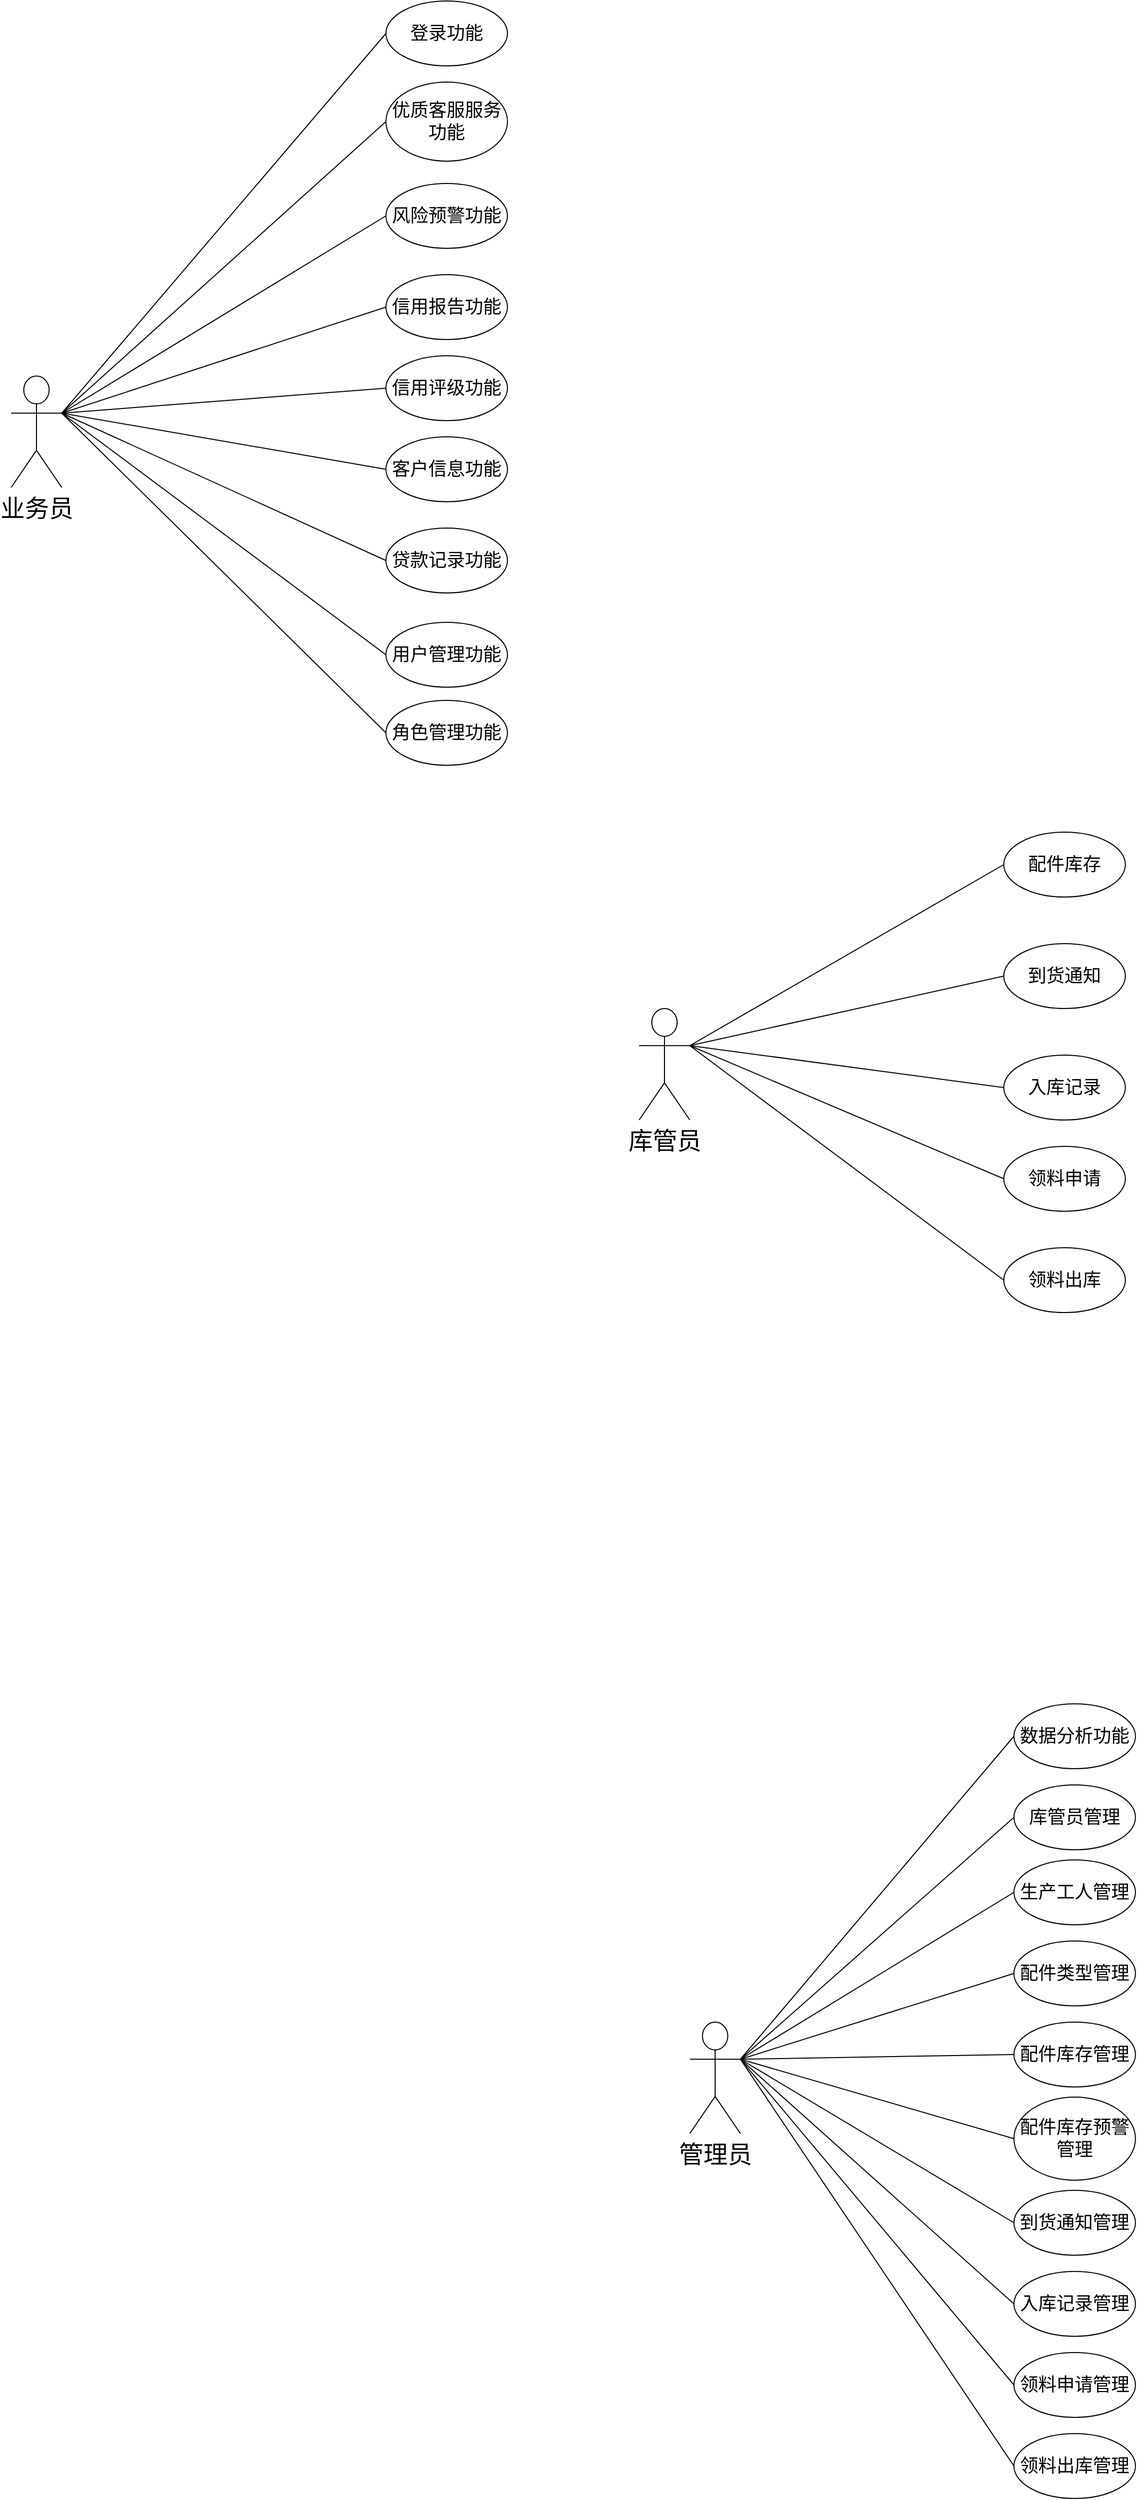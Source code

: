 <mxfile version="26.1.0">
  <diagram name="第 1 页" id="FZAtXH--1JHFpSCo6OQT">
    <mxGraphModel dx="3372" dy="4756" grid="1" gridSize="10" guides="1" tooltips="1" connect="1" arrows="1" fold="1" page="1" pageScale="1" pageWidth="827" pageHeight="1169" math="0" shadow="0">
      <root>
        <mxCell id="0" />
        <mxCell id="1" parent="0" />
        <mxCell id="ir-GsV6Cq0Wgvs_C2lxC-1" value="&lt;font style=&quot;font-size: 24px;&quot;&gt;管理员&lt;/font&gt;" style="shape=umlActor;verticalLabelPosition=bottom;verticalAlign=top;html=1;outlineConnect=0;" parent="1" vertex="1">
          <mxGeometry y="-436" width="50" height="110" as="geometry" />
        </mxCell>
        <mxCell id="ir-GsV6Cq0Wgvs_C2lxC-2" value="&lt;font style=&quot;font-size: 18px;&quot;&gt;数据分析功能&lt;/font&gt;" style="ellipse;whiteSpace=wrap;html=1;" parent="1" vertex="1">
          <mxGeometry x="320" y="-750" width="120" height="64" as="geometry" />
        </mxCell>
        <mxCell id="ir-GsV6Cq0Wgvs_C2lxC-3" value="&lt;font style=&quot;font-size: 18px;&quot;&gt;库管员管理&lt;/font&gt;" style="ellipse;whiteSpace=wrap;html=1;" parent="1" vertex="1">
          <mxGeometry x="320" y="-670" width="120" height="64" as="geometry" />
        </mxCell>
        <mxCell id="ir-GsV6Cq0Wgvs_C2lxC-4" value="&lt;font style=&quot;font-size: 18px;&quot;&gt;生产工人管理&lt;/font&gt;" style="ellipse;whiteSpace=wrap;html=1;" parent="1" vertex="1">
          <mxGeometry x="320" y="-596" width="120" height="64" as="geometry" />
        </mxCell>
        <mxCell id="ir-GsV6Cq0Wgvs_C2lxC-5" value="&lt;font style=&quot;font-size: 18px;&quot;&gt;配件类型管理&lt;/font&gt;" style="ellipse;whiteSpace=wrap;html=1;" parent="1" vertex="1">
          <mxGeometry x="320" y="-516" width="120" height="64" as="geometry" />
        </mxCell>
        <mxCell id="ir-GsV6Cq0Wgvs_C2lxC-6" value="&lt;font style=&quot;font-size: 18px;&quot;&gt;配件库存管理&lt;/font&gt;" style="ellipse;whiteSpace=wrap;html=1;" parent="1" vertex="1">
          <mxGeometry x="320" y="-436" width="120" height="64" as="geometry" />
        </mxCell>
        <mxCell id="ir-GsV6Cq0Wgvs_C2lxC-7" value="&lt;font style=&quot;font-size: 18px;&quot;&gt;配件库存预警管理&lt;/font&gt;" style="ellipse;whiteSpace=wrap;html=1;" parent="1" vertex="1">
          <mxGeometry x="320" y="-362" width="120" height="82" as="geometry" />
        </mxCell>
        <mxCell id="ir-GsV6Cq0Wgvs_C2lxC-8" value="&lt;font style=&quot;font-size: 18px;&quot;&gt;到货通知管理&lt;/font&gt;" style="ellipse;whiteSpace=wrap;html=1;" parent="1" vertex="1">
          <mxGeometry x="320" y="-270" width="120" height="64" as="geometry" />
        </mxCell>
        <mxCell id="ir-GsV6Cq0Wgvs_C2lxC-9" value="&lt;font style=&quot;font-size: 18px;&quot;&gt;入库记录管理&lt;/font&gt;" style="ellipse;whiteSpace=wrap;html=1;" parent="1" vertex="1">
          <mxGeometry x="320" y="-190" width="120" height="64" as="geometry" />
        </mxCell>
        <mxCell id="ir-GsV6Cq0Wgvs_C2lxC-10" value="&lt;font style=&quot;font-size: 18px;&quot;&gt;领料申请管理&lt;/font&gt;" style="ellipse;whiteSpace=wrap;html=1;" parent="1" vertex="1">
          <mxGeometry x="320" y="-110" width="120" height="64" as="geometry" />
        </mxCell>
        <mxCell id="ir-GsV6Cq0Wgvs_C2lxC-11" value="&lt;font style=&quot;font-size: 18px;&quot;&gt;领料出库管理&lt;/font&gt;" style="ellipse;whiteSpace=wrap;html=1;" parent="1" vertex="1">
          <mxGeometry x="320" y="-30" width="120" height="64" as="geometry" />
        </mxCell>
        <mxCell id="ir-GsV6Cq0Wgvs_C2lxC-12" value="" style="endArrow=none;html=1;rounded=0;exitX=1;exitY=0.333;exitDx=0;exitDy=0;exitPerimeter=0;entryX=0;entryY=0.5;entryDx=0;entryDy=0;" parent="1" source="ir-GsV6Cq0Wgvs_C2lxC-1" target="ir-GsV6Cq0Wgvs_C2lxC-2" edge="1">
          <mxGeometry width="50" height="50" relative="1" as="geometry">
            <mxPoint x="390" y="-430" as="sourcePoint" />
            <mxPoint x="440" y="-480" as="targetPoint" />
          </mxGeometry>
        </mxCell>
        <mxCell id="ir-GsV6Cq0Wgvs_C2lxC-13" value="" style="endArrow=none;html=1;rounded=0;exitX=1;exitY=0.333;exitDx=0;exitDy=0;exitPerimeter=0;entryX=0;entryY=0.5;entryDx=0;entryDy=0;" parent="1" source="ir-GsV6Cq0Wgvs_C2lxC-1" target="ir-GsV6Cq0Wgvs_C2lxC-3" edge="1">
          <mxGeometry width="50" height="50" relative="1" as="geometry">
            <mxPoint x="60" y="-389" as="sourcePoint" />
            <mxPoint x="330" y="-708" as="targetPoint" />
          </mxGeometry>
        </mxCell>
        <mxCell id="ir-GsV6Cq0Wgvs_C2lxC-14" value="" style="endArrow=none;html=1;rounded=0;exitX=1;exitY=0.333;exitDx=0;exitDy=0;exitPerimeter=0;entryX=0;entryY=0.5;entryDx=0;entryDy=0;" parent="1" source="ir-GsV6Cq0Wgvs_C2lxC-1" target="ir-GsV6Cq0Wgvs_C2lxC-4" edge="1">
          <mxGeometry width="50" height="50" relative="1" as="geometry">
            <mxPoint x="60" y="-389" as="sourcePoint" />
            <mxPoint x="330" y="-628" as="targetPoint" />
          </mxGeometry>
        </mxCell>
        <mxCell id="ir-GsV6Cq0Wgvs_C2lxC-15" value="" style="endArrow=none;html=1;rounded=0;exitX=1;exitY=0.333;exitDx=0;exitDy=0;exitPerimeter=0;entryX=0;entryY=0.5;entryDx=0;entryDy=0;" parent="1" source="ir-GsV6Cq0Wgvs_C2lxC-1" target="ir-GsV6Cq0Wgvs_C2lxC-5" edge="1">
          <mxGeometry width="50" height="50" relative="1" as="geometry">
            <mxPoint x="60" y="-389" as="sourcePoint" />
            <mxPoint x="330" y="-554" as="targetPoint" />
          </mxGeometry>
        </mxCell>
        <mxCell id="ir-GsV6Cq0Wgvs_C2lxC-16" value="" style="endArrow=none;html=1;rounded=0;exitX=1;exitY=0.333;exitDx=0;exitDy=0;exitPerimeter=0;entryX=0;entryY=0.5;entryDx=0;entryDy=0;" parent="1" source="ir-GsV6Cq0Wgvs_C2lxC-1" target="ir-GsV6Cq0Wgvs_C2lxC-6" edge="1">
          <mxGeometry width="50" height="50" relative="1" as="geometry">
            <mxPoint x="60" y="-389" as="sourcePoint" />
            <mxPoint x="330" y="-474" as="targetPoint" />
          </mxGeometry>
        </mxCell>
        <mxCell id="ir-GsV6Cq0Wgvs_C2lxC-17" value="" style="endArrow=none;html=1;rounded=0;exitX=1;exitY=0.333;exitDx=0;exitDy=0;exitPerimeter=0;entryX=0;entryY=0.5;entryDx=0;entryDy=0;" parent="1" source="ir-GsV6Cq0Wgvs_C2lxC-1" target="ir-GsV6Cq0Wgvs_C2lxC-7" edge="1">
          <mxGeometry width="50" height="50" relative="1" as="geometry">
            <mxPoint x="60" y="-389" as="sourcePoint" />
            <mxPoint x="330" y="-394" as="targetPoint" />
          </mxGeometry>
        </mxCell>
        <mxCell id="ir-GsV6Cq0Wgvs_C2lxC-18" value="" style="endArrow=none;html=1;rounded=0;exitX=1;exitY=0.333;exitDx=0;exitDy=0;exitPerimeter=0;entryX=0;entryY=0.5;entryDx=0;entryDy=0;" parent="1" source="ir-GsV6Cq0Wgvs_C2lxC-1" target="ir-GsV6Cq0Wgvs_C2lxC-8" edge="1">
          <mxGeometry width="50" height="50" relative="1" as="geometry">
            <mxPoint x="60" y="-389" as="sourcePoint" />
            <mxPoint x="330" y="-311" as="targetPoint" />
          </mxGeometry>
        </mxCell>
        <mxCell id="ir-GsV6Cq0Wgvs_C2lxC-19" value="" style="endArrow=none;html=1;rounded=0;entryX=0;entryY=0.5;entryDx=0;entryDy=0;exitX=1;exitY=0.333;exitDx=0;exitDy=0;exitPerimeter=0;" parent="1" source="ir-GsV6Cq0Wgvs_C2lxC-1" target="ir-GsV6Cq0Wgvs_C2lxC-9" edge="1">
          <mxGeometry width="50" height="50" relative="1" as="geometry">
            <mxPoint x="60" y="-380" as="sourcePoint" />
            <mxPoint x="330" y="-228" as="targetPoint" />
          </mxGeometry>
        </mxCell>
        <mxCell id="ir-GsV6Cq0Wgvs_C2lxC-20" value="" style="endArrow=none;html=1;rounded=0;entryX=0;entryY=0.5;entryDx=0;entryDy=0;exitX=1;exitY=0.333;exitDx=0;exitDy=0;exitPerimeter=0;" parent="1" source="ir-GsV6Cq0Wgvs_C2lxC-1" target="ir-GsV6Cq0Wgvs_C2lxC-10" edge="1">
          <mxGeometry width="50" height="50" relative="1" as="geometry">
            <mxPoint x="60" y="-389" as="sourcePoint" />
            <mxPoint x="330" y="-148" as="targetPoint" />
          </mxGeometry>
        </mxCell>
        <mxCell id="ir-GsV6Cq0Wgvs_C2lxC-21" value="" style="endArrow=none;html=1;rounded=0;entryX=0;entryY=0.5;entryDx=0;entryDy=0;exitX=1;exitY=0.333;exitDx=0;exitDy=0;exitPerimeter=0;" parent="1" source="ir-GsV6Cq0Wgvs_C2lxC-1" target="ir-GsV6Cq0Wgvs_C2lxC-11" edge="1">
          <mxGeometry width="50" height="50" relative="1" as="geometry">
            <mxPoint x="60" y="-389" as="sourcePoint" />
            <mxPoint x="330" y="-68" as="targetPoint" />
          </mxGeometry>
        </mxCell>
        <mxCell id="ir-GsV6Cq0Wgvs_C2lxC-22" value="&lt;span style=&quot;font-size: 24px;&quot;&gt;库管员&lt;/span&gt;" style="shape=umlActor;verticalLabelPosition=bottom;verticalAlign=top;html=1;outlineConnect=0;" parent="1" vertex="1">
          <mxGeometry x="-50" y="-1436" width="50" height="110" as="geometry" />
        </mxCell>
        <mxCell id="ir-GsV6Cq0Wgvs_C2lxC-27" value="&lt;font style=&quot;font-size: 18px;&quot;&gt;配件库存&lt;/font&gt;" style="ellipse;whiteSpace=wrap;html=1;" parent="1" vertex="1">
          <mxGeometry x="310" y="-1610" width="120" height="64" as="geometry" />
        </mxCell>
        <mxCell id="ir-GsV6Cq0Wgvs_C2lxC-29" value="&lt;font style=&quot;font-size: 18px;&quot;&gt;到货通知&lt;/font&gt;" style="ellipse;whiteSpace=wrap;html=1;" parent="1" vertex="1">
          <mxGeometry x="310" y="-1500" width="120" height="64" as="geometry" />
        </mxCell>
        <mxCell id="ir-GsV6Cq0Wgvs_C2lxC-30" value="&lt;font style=&quot;font-size: 18px;&quot;&gt;入库记录&lt;/font&gt;" style="ellipse;whiteSpace=wrap;html=1;" parent="1" vertex="1">
          <mxGeometry x="310" y="-1390" width="120" height="64" as="geometry" />
        </mxCell>
        <mxCell id="ir-GsV6Cq0Wgvs_C2lxC-31" value="&lt;font style=&quot;font-size: 18px;&quot;&gt;领料申请&lt;/font&gt;" style="ellipse;whiteSpace=wrap;html=1;" parent="1" vertex="1">
          <mxGeometry x="310" y="-1300" width="120" height="64" as="geometry" />
        </mxCell>
        <mxCell id="ir-GsV6Cq0Wgvs_C2lxC-32" value="&lt;font style=&quot;font-size: 18px;&quot;&gt;领料出库&lt;/font&gt;" style="ellipse;whiteSpace=wrap;html=1;" parent="1" vertex="1">
          <mxGeometry x="310" y="-1200" width="120" height="64" as="geometry" />
        </mxCell>
        <mxCell id="ir-GsV6Cq0Wgvs_C2lxC-37" value="" style="endArrow=none;html=1;rounded=0;exitX=1;exitY=0.333;exitDx=0;exitDy=0;exitPerimeter=0;entryX=0;entryY=0.5;entryDx=0;entryDy=0;" parent="1" source="ir-GsV6Cq0Wgvs_C2lxC-22" target="ir-GsV6Cq0Wgvs_C2lxC-27" edge="1">
          <mxGeometry width="50" height="50" relative="1" as="geometry">
            <mxPoint x="10" y="-1389" as="sourcePoint" />
            <mxPoint x="280" y="-1474" as="targetPoint" />
          </mxGeometry>
        </mxCell>
        <mxCell id="ir-GsV6Cq0Wgvs_C2lxC-39" value="" style="endArrow=none;html=1;rounded=0;exitX=1;exitY=0.333;exitDx=0;exitDy=0;exitPerimeter=0;entryX=0;entryY=0.5;entryDx=0;entryDy=0;" parent="1" source="ir-GsV6Cq0Wgvs_C2lxC-22" target="ir-GsV6Cq0Wgvs_C2lxC-29" edge="1">
          <mxGeometry width="50" height="50" relative="1" as="geometry">
            <mxPoint x="10" y="-1389" as="sourcePoint" />
            <mxPoint x="280" y="-1311" as="targetPoint" />
          </mxGeometry>
        </mxCell>
        <mxCell id="ir-GsV6Cq0Wgvs_C2lxC-40" value="" style="endArrow=none;html=1;rounded=0;entryX=0;entryY=0.5;entryDx=0;entryDy=0;exitX=1;exitY=0.333;exitDx=0;exitDy=0;exitPerimeter=0;" parent="1" source="ir-GsV6Cq0Wgvs_C2lxC-22" target="ir-GsV6Cq0Wgvs_C2lxC-30" edge="1">
          <mxGeometry width="50" height="50" relative="1" as="geometry">
            <mxPoint x="10" y="-1380" as="sourcePoint" />
            <mxPoint x="280" y="-1228" as="targetPoint" />
          </mxGeometry>
        </mxCell>
        <mxCell id="ir-GsV6Cq0Wgvs_C2lxC-41" value="" style="endArrow=none;html=1;rounded=0;entryX=0;entryY=0.5;entryDx=0;entryDy=0;exitX=1;exitY=0.333;exitDx=0;exitDy=0;exitPerimeter=0;" parent="1" source="ir-GsV6Cq0Wgvs_C2lxC-22" target="ir-GsV6Cq0Wgvs_C2lxC-31" edge="1">
          <mxGeometry width="50" height="50" relative="1" as="geometry">
            <mxPoint x="10" y="-1389" as="sourcePoint" />
            <mxPoint x="280" y="-1148" as="targetPoint" />
          </mxGeometry>
        </mxCell>
        <mxCell id="ir-GsV6Cq0Wgvs_C2lxC-42" value="" style="endArrow=none;html=1;rounded=0;entryX=0;entryY=0.5;entryDx=0;entryDy=0;exitX=1;exitY=0.333;exitDx=0;exitDy=0;exitPerimeter=0;" parent="1" source="ir-GsV6Cq0Wgvs_C2lxC-22" target="ir-GsV6Cq0Wgvs_C2lxC-32" edge="1">
          <mxGeometry width="50" height="50" relative="1" as="geometry">
            <mxPoint x="10" y="-1389" as="sourcePoint" />
            <mxPoint x="280" y="-1068" as="targetPoint" />
          </mxGeometry>
        </mxCell>
        <mxCell id="ir-GsV6Cq0Wgvs_C2lxC-44" value="&lt;span style=&quot;font-size: 24px;&quot;&gt;业务员&lt;/span&gt;" style="shape=umlActor;verticalLabelPosition=bottom;verticalAlign=top;html=1;outlineConnect=0;" parent="1" vertex="1">
          <mxGeometry x="-670" y="-2060" width="50" height="110" as="geometry" />
        </mxCell>
        <mxCell id="ir-GsV6Cq0Wgvs_C2lxC-45" value="&lt;font style=&quot;font-size: 18px;&quot;&gt;登录功能&lt;/font&gt;" style="ellipse;whiteSpace=wrap;html=1;" parent="1" vertex="1">
          <mxGeometry x="-300" y="-2430" width="120" height="64" as="geometry" />
        </mxCell>
        <mxCell id="ir-GsV6Cq0Wgvs_C2lxC-46" value="&lt;span style=&quot;font-size: 18px;&quot;&gt;优质客服服务功能&lt;/span&gt;" style="ellipse;whiteSpace=wrap;html=1;" parent="1" vertex="1">
          <mxGeometry x="-300" y="-2350" width="120" height="78" as="geometry" />
        </mxCell>
        <mxCell id="ir-GsV6Cq0Wgvs_C2lxC-47" value="&lt;span style=&quot;font-size: 18px;&quot;&gt;风险预警功能&lt;/span&gt;" style="ellipse;whiteSpace=wrap;html=1;" parent="1" vertex="1">
          <mxGeometry x="-300" y="-2250" width="120" height="64" as="geometry" />
        </mxCell>
        <mxCell id="ir-GsV6Cq0Wgvs_C2lxC-48" value="&lt;font style=&quot;font-size: 18px;&quot;&gt;信用报告功能&lt;/font&gt;" style="ellipse;whiteSpace=wrap;html=1;" parent="1" vertex="1">
          <mxGeometry x="-300" y="-2160" width="120" height="64" as="geometry" />
        </mxCell>
        <mxCell id="ir-GsV6Cq0Wgvs_C2lxC-49" value="&lt;font style=&quot;font-size: 18px;&quot;&gt;信用评级功能&lt;/font&gt;" style="ellipse;whiteSpace=wrap;html=1;" parent="1" vertex="1">
          <mxGeometry x="-300" y="-2080" width="120" height="64" as="geometry" />
        </mxCell>
        <mxCell id="ir-GsV6Cq0Wgvs_C2lxC-50" value="" style="endArrow=none;html=1;rounded=0;exitX=1;exitY=0.333;exitDx=0;exitDy=0;exitPerimeter=0;entryX=0;entryY=0.5;entryDx=0;entryDy=0;" parent="1" source="ir-GsV6Cq0Wgvs_C2lxC-44" target="ir-GsV6Cq0Wgvs_C2lxC-45" edge="1">
          <mxGeometry width="50" height="50" relative="1" as="geometry">
            <mxPoint x="-610" y="-2097" as="sourcePoint" />
            <mxPoint x="-340" y="-2182" as="targetPoint" />
          </mxGeometry>
        </mxCell>
        <mxCell id="ir-GsV6Cq0Wgvs_C2lxC-51" value="" style="endArrow=none;html=1;rounded=0;exitX=1;exitY=0.333;exitDx=0;exitDy=0;exitPerimeter=0;entryX=0;entryY=0.5;entryDx=0;entryDy=0;" parent="1" source="ir-GsV6Cq0Wgvs_C2lxC-44" target="ir-GsV6Cq0Wgvs_C2lxC-46" edge="1">
          <mxGeometry width="50" height="50" relative="1" as="geometry">
            <mxPoint x="-610" y="-2097" as="sourcePoint" />
            <mxPoint x="-340" y="-2019" as="targetPoint" />
          </mxGeometry>
        </mxCell>
        <mxCell id="ir-GsV6Cq0Wgvs_C2lxC-52" value="" style="endArrow=none;html=1;rounded=0;entryX=0;entryY=0.5;entryDx=0;entryDy=0;exitX=1;exitY=0.333;exitDx=0;exitDy=0;exitPerimeter=0;" parent="1" source="ir-GsV6Cq0Wgvs_C2lxC-44" target="ir-GsV6Cq0Wgvs_C2lxC-47" edge="1">
          <mxGeometry width="50" height="50" relative="1" as="geometry">
            <mxPoint x="-610" y="-2088" as="sourcePoint" />
            <mxPoint x="-340" y="-1936" as="targetPoint" />
          </mxGeometry>
        </mxCell>
        <mxCell id="ir-GsV6Cq0Wgvs_C2lxC-53" value="" style="endArrow=none;html=1;rounded=0;entryX=0;entryY=0.5;entryDx=0;entryDy=0;exitX=1;exitY=0.333;exitDx=0;exitDy=0;exitPerimeter=0;" parent="1" source="ir-GsV6Cq0Wgvs_C2lxC-44" target="ir-GsV6Cq0Wgvs_C2lxC-48" edge="1">
          <mxGeometry width="50" height="50" relative="1" as="geometry">
            <mxPoint x="-610" y="-2097" as="sourcePoint" />
            <mxPoint x="-340" y="-1856" as="targetPoint" />
          </mxGeometry>
        </mxCell>
        <mxCell id="ir-GsV6Cq0Wgvs_C2lxC-54" value="" style="endArrow=none;html=1;rounded=0;entryX=0;entryY=0.5;entryDx=0;entryDy=0;exitX=1;exitY=0.333;exitDx=0;exitDy=0;exitPerimeter=0;" parent="1" source="ir-GsV6Cq0Wgvs_C2lxC-44" target="ir-GsV6Cq0Wgvs_C2lxC-49" edge="1">
          <mxGeometry width="50" height="50" relative="1" as="geometry">
            <mxPoint x="-610" y="-2097" as="sourcePoint" />
            <mxPoint x="-340" y="-1776" as="targetPoint" />
          </mxGeometry>
        </mxCell>
        <mxCell id="4TxuPUI_OXP9_bB-fH-C-1" value="&lt;font style=&quot;font-size: 18px;&quot;&gt;客户信息功能&lt;/font&gt;" style="ellipse;whiteSpace=wrap;html=1;" vertex="1" parent="1">
          <mxGeometry x="-300" y="-2000" width="120" height="64" as="geometry" />
        </mxCell>
        <mxCell id="4TxuPUI_OXP9_bB-fH-C-2" value="&lt;font style=&quot;font-size: 18px;&quot;&gt;贷款记录功能&lt;/font&gt;" style="ellipse;whiteSpace=wrap;html=1;" vertex="1" parent="1">
          <mxGeometry x="-300" y="-1910" width="120" height="64" as="geometry" />
        </mxCell>
        <mxCell id="4TxuPUI_OXP9_bB-fH-C-3" value="&lt;font style=&quot;font-size: 18px;&quot;&gt;用户管理功能&lt;/font&gt;" style="ellipse;whiteSpace=wrap;html=1;" vertex="1" parent="1">
          <mxGeometry x="-300" y="-1817" width="120" height="64" as="geometry" />
        </mxCell>
        <mxCell id="4TxuPUI_OXP9_bB-fH-C-4" value="&lt;font style=&quot;font-size: 18px;&quot;&gt;角色管理功能&lt;/font&gt;" style="ellipse;whiteSpace=wrap;html=1;" vertex="1" parent="1">
          <mxGeometry x="-300" y="-1740" width="120" height="64" as="geometry" />
        </mxCell>
        <mxCell id="4TxuPUI_OXP9_bB-fH-C-5" value="" style="endArrow=none;html=1;rounded=0;entryX=0;entryY=0.5;entryDx=0;entryDy=0;exitX=1;exitY=0.333;exitDx=0;exitDy=0;exitPerimeter=0;" edge="1" parent="1" source="ir-GsV6Cq0Wgvs_C2lxC-44" target="4TxuPUI_OXP9_bB-fH-C-1">
          <mxGeometry width="50" height="50" relative="1" as="geometry">
            <mxPoint x="-610" y="-2013" as="sourcePoint" />
            <mxPoint x="-290" y="-2038" as="targetPoint" />
          </mxGeometry>
        </mxCell>
        <mxCell id="4TxuPUI_OXP9_bB-fH-C-6" value="" style="endArrow=none;html=1;rounded=0;entryX=0;entryY=0.5;entryDx=0;entryDy=0;exitX=1;exitY=0.333;exitDx=0;exitDy=0;exitPerimeter=0;" edge="1" parent="1" source="ir-GsV6Cq0Wgvs_C2lxC-44" target="4TxuPUI_OXP9_bB-fH-C-2">
          <mxGeometry width="50" height="50" relative="1" as="geometry">
            <mxPoint x="-610" y="-2013" as="sourcePoint" />
            <mxPoint x="-290" y="-1958" as="targetPoint" />
          </mxGeometry>
        </mxCell>
        <mxCell id="4TxuPUI_OXP9_bB-fH-C-7" value="" style="endArrow=none;html=1;rounded=0;entryX=0;entryY=0.5;entryDx=0;entryDy=0;exitX=1;exitY=0.333;exitDx=0;exitDy=0;exitPerimeter=0;" edge="1" parent="1" source="ir-GsV6Cq0Wgvs_C2lxC-44" target="4TxuPUI_OXP9_bB-fH-C-3">
          <mxGeometry width="50" height="50" relative="1" as="geometry">
            <mxPoint x="-610" y="-2013" as="sourcePoint" />
            <mxPoint x="-290" y="-1868" as="targetPoint" />
          </mxGeometry>
        </mxCell>
        <mxCell id="4TxuPUI_OXP9_bB-fH-C-8" value="" style="endArrow=none;html=1;rounded=0;entryX=0;entryY=0.5;entryDx=0;entryDy=0;exitX=1;exitY=0.333;exitDx=0;exitDy=0;exitPerimeter=0;" edge="1" parent="1" source="ir-GsV6Cq0Wgvs_C2lxC-44" target="4TxuPUI_OXP9_bB-fH-C-4">
          <mxGeometry width="50" height="50" relative="1" as="geometry">
            <mxPoint x="-610" y="-2013" as="sourcePoint" />
            <mxPoint x="-290" y="-1775" as="targetPoint" />
          </mxGeometry>
        </mxCell>
      </root>
    </mxGraphModel>
  </diagram>
</mxfile>
